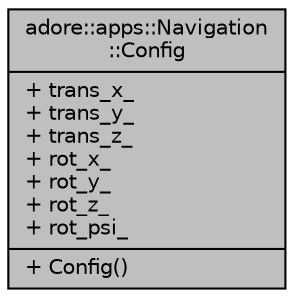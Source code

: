 digraph "adore::apps::Navigation::Config"
{
 // LATEX_PDF_SIZE
  edge [fontname="Helvetica",fontsize="10",labelfontname="Helvetica",labelfontsize="10"];
  node [fontname="Helvetica",fontsize="10",shape=record];
  Node1 [label="{adore::apps::Navigation\l::Config\n|+ trans_x_\l+ trans_y_\l+ trans_z_\l+ rot_x_\l+ rot_y_\l+ rot_z_\l+ rot_psi_\l|+ Config()\l}",height=0.2,width=0.4,color="black", fillcolor="grey75", style="filled", fontcolor="black",tooltip=" "];
}
